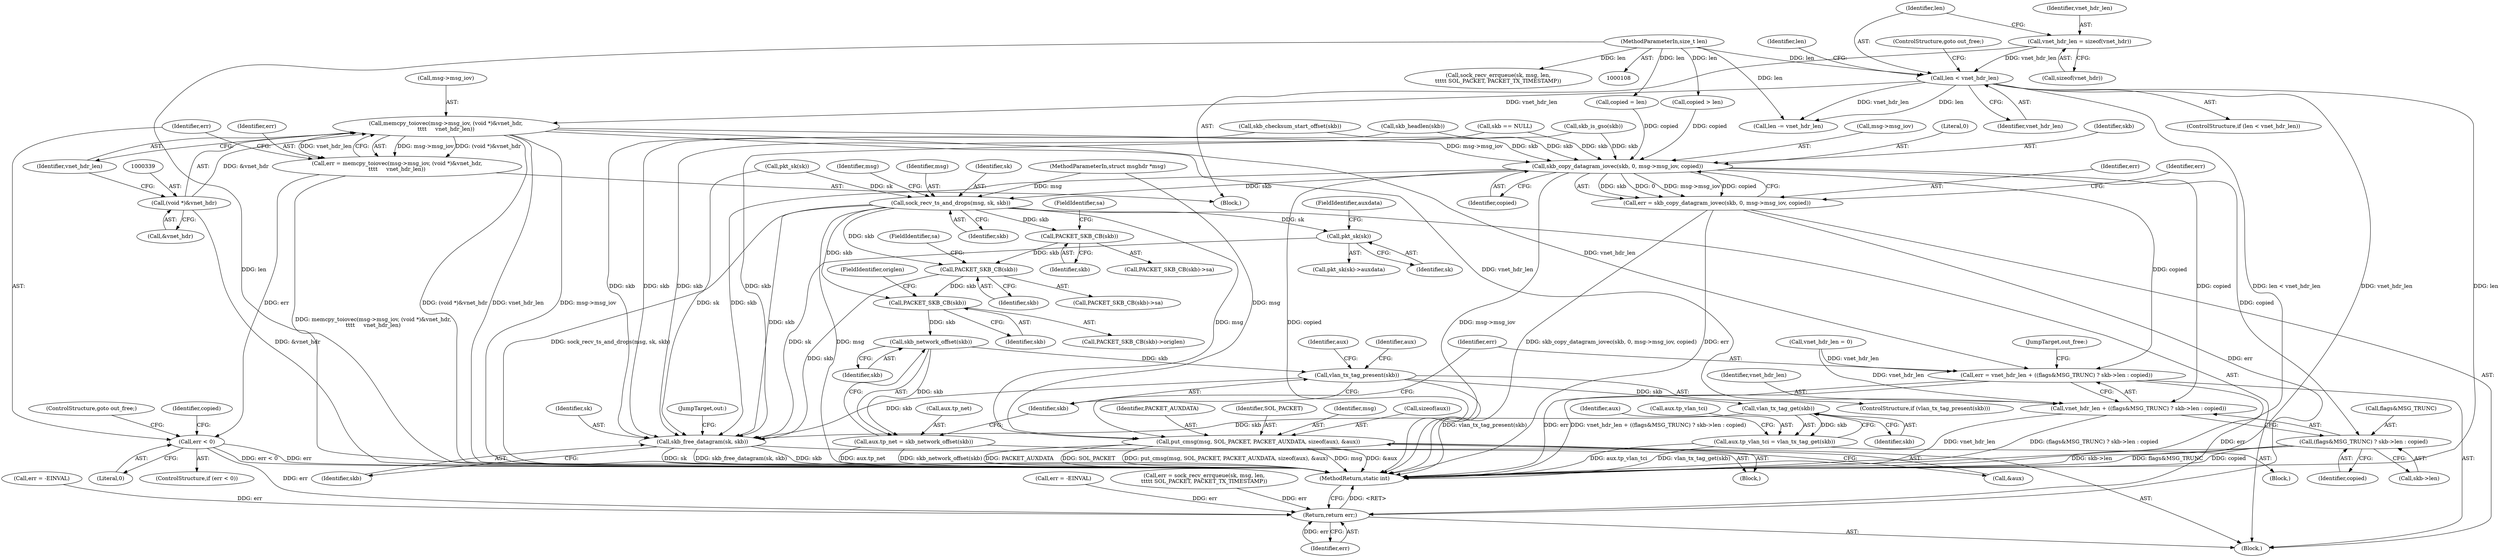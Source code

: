 digraph "0_linux_f3d3342602f8bcbf37d7c46641cb9bca7618eb1c_26@API" {
"1000334" [label="(Call,memcpy_toiovec(msg->msg_iov, (void *)&vnet_hdr,\n\t\t\t\t     vnet_hdr_len))"];
"1000338" [label="(Call,(void *)&vnet_hdr)"];
"1000203" [label="(Call,len < vnet_hdr_len)"];
"1000112" [label="(MethodParameterIn,size_t len)"];
"1000198" [label="(Call,vnet_hdr_len = sizeof(vnet_hdr))"];
"1000332" [label="(Call,err = memcpy_toiovec(msg->msg_iov, (void *)&vnet_hdr,\n\t\t\t\t     vnet_hdr_len))"];
"1000344" [label="(Call,err < 0)"];
"1000525" [label="(Return,return err;)"];
"1000368" [label="(Call,skb_copy_datagram_iovec(skb, 0, msg->msg_iov, copied))"];
"1000366" [label="(Call,err = skb_copy_datagram_iovec(skb, 0, msg->msg_iov, copied))"];
"1000378" [label="(Call,sock_recv_ts_and_drops(msg, sk, skb))"];
"1000408" [label="(Call,PACKET_SKB_CB(skb))"];
"1000418" [label="(Call,PACKET_SKB_CB(skb))"];
"1000452" [label="(Call,PACKET_SKB_CB(skb))"];
"1000471" [label="(Call,skb_network_offset(skb))"];
"1000467" [label="(Call,aux.tp_net = skb_network_offset(skb))"];
"1000474" [label="(Call,vlan_tx_tag_present(skb))"];
"1000481" [label="(Call,vlan_tx_tag_get(skb))"];
"1000477" [label="(Call,aux.tp_vlan_tci = vlan_tx_tag_get(skb))"];
"1000521" [label="(Call,skb_free_datagram(sk, skb))"];
"1000426" [label="(Call,pkt_sk(sk))"];
"1000500" [label="(Call,put_cmsg(msg, SOL_PACKET, PACKET_AUXDATA, sizeof(aux), &aux))"];
"1000508" [label="(Call,err = vnet_hdr_len + ((flags&MSG_TRUNC) ? skb->len : copied))"];
"1000510" [label="(Call,vnet_hdr_len + ((flags&MSG_TRUNC) ? skb->len : copied))"];
"1000512" [label="(Call,(flags&MSG_TRUNC) ? skb->len : copied)"];
"1000481" [label="(Call,vlan_tx_tag_get(skb))"];
"1000503" [label="(Identifier,PACKET_AUXDATA)"];
"1000369" [label="(Identifier,skb)"];
"1000451" [label="(Call,PACKET_SKB_CB(skb)->origlen)"];
"1000371" [label="(Call,msg->msg_iov)"];
"1000513" [label="(Call,flags&MSG_TRUNC)"];
"1000125" [label="(Call,vnet_hdr_len = 0)"];
"1000202" [label="(ControlStructure,if (len < vnet_hdr_len))"];
"1000420" [label="(FieldIdentifier,sa)"];
"1000200" [label="(Call,sizeof(vnet_hdr))"];
"1000492" [label="(Identifier,aux)"];
"1000524" [label="(JumpTarget,out:)"];
"1000354" [label="(Call,copied > len)"];
"1000187" [label="(Call,pkt_sk(sk))"];
"1000417" [label="(Call,PACKET_SKB_CB(skb)->sa)"];
"1000478" [label="(Call,aux.tp_vlan_tci)"];
"1000510" [label="(Call,vnet_hdr_len + ((flags&MSG_TRUNC) ? skb->len : copied))"];
"1000111" [label="(MethodParameterIn,struct msghdr *msg)"];
"1000203" [label="(Call,len < vnet_hdr_len)"];
"1000335" [label="(Call,msg->msg_iov)"];
"1000190" [label="(Block,)"];
"1000349" [label="(Identifier,copied)"];
"1000506" [label="(Call,&aux)"];
"1000512" [label="(Call,(flags&MSG_TRUNC) ? skb->len : copied)"];
"1000114" [label="(Block,)"];
"1000342" [label="(Identifier,vnet_hdr_len)"];
"1000473" [label="(ControlStructure,if (vlan_tx_tag_present(skb)))"];
"1000516" [label="(Call,skb->len)"];
"1000453" [label="(Identifier,skb)"];
"1000346" [label="(Literal,0)"];
"1000419" [label="(Identifier,skb)"];
"1000511" [label="(Identifier,vnet_hdr_len)"];
"1000427" [label="(Identifier,sk)"];
"1000198" [label="(Call,vnet_hdr_len = sizeof(vnet_hdr))"];
"1000384" [label="(Identifier,msg)"];
"1000410" [label="(FieldIdentifier,sa)"];
"1000334" [label="(Call,memcpy_toiovec(msg->msg_iov, (void *)&vnet_hdr,\n\t\t\t\t     vnet_hdr_len))"];
"1000194" [label="(Call,err = -EINVAL)"];
"1000471" [label="(Call,skb_network_offset(skb))"];
"1000525" [label="(Return,return err;)"];
"1000485" [label="(Identifier,aux)"];
"1000345" [label="(Identifier,err)"];
"1000344" [label="(Call,err < 0)"];
"1000347" [label="(ControlStructure,goto out_free;)"];
"1000408" [label="(Call,PACKET_SKB_CB(skb))"];
"1000409" [label="(Identifier,skb)"];
"1000381" [label="(Identifier,skb)"];
"1000343" [label="(ControlStructure,if (err < 0))"];
"1000205" [label="(Identifier,vnet_hdr_len)"];
"1000521" [label="(Call,skb_free_datagram(sk, skb))"];
"1000527" [label="(MethodReturn,static int)"];
"1000425" [label="(Call,pkt_sk(sk)->auxdata)"];
"1000366" [label="(Call,err = skb_copy_datagram_iovec(skb, 0, msg->msg_iov, copied))"];
"1000370" [label="(Literal,0)"];
"1000426" [label="(Call,pkt_sk(sk))"];
"1000523" [label="(Identifier,skb)"];
"1000476" [label="(Block,)"];
"1000429" [label="(Block,)"];
"1000502" [label="(Identifier,SOL_PACKET)"];
"1000368" [label="(Call,skb_copy_datagram_iovec(skb, 0, msg->msg_iov, copied))"];
"1000204" [label="(Identifier,len)"];
"1000520" [label="(JumpTarget,out_free:)"];
"1000310" [label="(Call,skb_checksum_start_offset(skb))"];
"1000206" [label="(ControlStructure,goto out_free;)"];
"1000522" [label="(Identifier,sk)"];
"1000452" [label="(Call,PACKET_SKB_CB(skb))"];
"1000454" [label="(FieldIdentifier,origlen)"];
"1000378" [label="(Call,sock_recv_ts_and_drops(msg, sk, skb))"];
"1000501" [label="(Identifier,msg)"];
"1000467" [label="(Call,aux.tp_net = skb_network_offset(skb))"];
"1000223" [label="(Call,skb_headlen(skb))"];
"1000428" [label="(FieldIdentifier,auxdata)"];
"1000333" [label="(Identifier,err)"];
"1000199" [label="(Identifier,vnet_hdr_len)"];
"1000508" [label="(Call,err = vnet_hdr_len + ((flags&MSG_TRUNC) ? skb->len : copied))"];
"1000468" [label="(Call,aux.tp_net)"];
"1000211" [label="(Call,skb_is_gso(skb))"];
"1000367" [label="(Identifier,err)"];
"1000418" [label="(Call,PACKET_SKB_CB(skb))"];
"1000475" [label="(Identifier,skb)"];
"1000112" [label="(MethodParameterIn,size_t len)"];
"1000161" [label="(Call,err = sock_recv_errqueue(sk, msg, len,\n\t\t\t\t\t SOL_PACKET, PACKET_TX_TIMESTAMP))"];
"1000374" [label="(Identifier,copied)"];
"1000472" [label="(Identifier,skb)"];
"1000376" [label="(Identifier,err)"];
"1000519" [label="(Identifier,copied)"];
"1000207" [label="(Call,len -= vnet_hdr_len)"];
"1000163" [label="(Call,sock_recv_errqueue(sk, msg, len,\n\t\t\t\t\t SOL_PACKET, PACKET_TX_TIMESTAMP))"];
"1000128" [label="(Call,err = -EINVAL)"];
"1000474" [label="(Call,vlan_tx_tag_present(skb))"];
"1000379" [label="(Identifier,msg)"];
"1000208" [label="(Identifier,len)"];
"1000500" [label="(Call,put_cmsg(msg, SOL_PACKET, PACKET_AUXDATA, sizeof(aux), &aux))"];
"1000340" [label="(Call,&vnet_hdr)"];
"1000338" [label="(Call,(void *)&vnet_hdr)"];
"1000358" [label="(Call,copied = len)"];
"1000380" [label="(Identifier,sk)"];
"1000509" [label="(Identifier,err)"];
"1000407" [label="(Call,PACKET_SKB_CB(skb)->sa)"];
"1000181" [label="(Call,skb == NULL)"];
"1000332" [label="(Call,err = memcpy_toiovec(msg->msg_iov, (void *)&vnet_hdr,\n\t\t\t\t     vnet_hdr_len))"];
"1000482" [label="(Identifier,skb)"];
"1000504" [label="(Call,sizeof(aux))"];
"1000479" [label="(Identifier,aux)"];
"1000477" [label="(Call,aux.tp_vlan_tci = vlan_tx_tag_get(skb))"];
"1000526" [label="(Identifier,err)"];
"1000334" -> "1000332"  [label="AST: "];
"1000334" -> "1000342"  [label="CFG: "];
"1000335" -> "1000334"  [label="AST: "];
"1000338" -> "1000334"  [label="AST: "];
"1000342" -> "1000334"  [label="AST: "];
"1000332" -> "1000334"  [label="CFG: "];
"1000334" -> "1000527"  [label="DDG: (void *)&vnet_hdr"];
"1000334" -> "1000527"  [label="DDG: vnet_hdr_len"];
"1000334" -> "1000527"  [label="DDG: msg->msg_iov"];
"1000334" -> "1000332"  [label="DDG: msg->msg_iov"];
"1000334" -> "1000332"  [label="DDG: (void *)&vnet_hdr"];
"1000334" -> "1000332"  [label="DDG: vnet_hdr_len"];
"1000338" -> "1000334"  [label="DDG: &vnet_hdr"];
"1000203" -> "1000334"  [label="DDG: vnet_hdr_len"];
"1000334" -> "1000368"  [label="DDG: msg->msg_iov"];
"1000334" -> "1000508"  [label="DDG: vnet_hdr_len"];
"1000334" -> "1000510"  [label="DDG: vnet_hdr_len"];
"1000338" -> "1000340"  [label="CFG: "];
"1000339" -> "1000338"  [label="AST: "];
"1000340" -> "1000338"  [label="AST: "];
"1000342" -> "1000338"  [label="CFG: "];
"1000338" -> "1000527"  [label="DDG: &vnet_hdr"];
"1000203" -> "1000202"  [label="AST: "];
"1000203" -> "1000205"  [label="CFG: "];
"1000204" -> "1000203"  [label="AST: "];
"1000205" -> "1000203"  [label="AST: "];
"1000206" -> "1000203"  [label="CFG: "];
"1000208" -> "1000203"  [label="CFG: "];
"1000203" -> "1000527"  [label="DDG: len < vnet_hdr_len"];
"1000203" -> "1000527"  [label="DDG: vnet_hdr_len"];
"1000203" -> "1000527"  [label="DDG: len"];
"1000112" -> "1000203"  [label="DDG: len"];
"1000198" -> "1000203"  [label="DDG: vnet_hdr_len"];
"1000203" -> "1000207"  [label="DDG: vnet_hdr_len"];
"1000203" -> "1000207"  [label="DDG: len"];
"1000112" -> "1000108"  [label="AST: "];
"1000112" -> "1000527"  [label="DDG: len"];
"1000112" -> "1000163"  [label="DDG: len"];
"1000112" -> "1000207"  [label="DDG: len"];
"1000112" -> "1000354"  [label="DDG: len"];
"1000112" -> "1000358"  [label="DDG: len"];
"1000198" -> "1000190"  [label="AST: "];
"1000198" -> "1000200"  [label="CFG: "];
"1000199" -> "1000198"  [label="AST: "];
"1000200" -> "1000198"  [label="AST: "];
"1000204" -> "1000198"  [label="CFG: "];
"1000332" -> "1000190"  [label="AST: "];
"1000333" -> "1000332"  [label="AST: "];
"1000345" -> "1000332"  [label="CFG: "];
"1000332" -> "1000527"  [label="DDG: memcpy_toiovec(msg->msg_iov, (void *)&vnet_hdr,\n\t\t\t\t     vnet_hdr_len)"];
"1000332" -> "1000344"  [label="DDG: err"];
"1000344" -> "1000343"  [label="AST: "];
"1000344" -> "1000346"  [label="CFG: "];
"1000345" -> "1000344"  [label="AST: "];
"1000346" -> "1000344"  [label="AST: "];
"1000347" -> "1000344"  [label="CFG: "];
"1000349" -> "1000344"  [label="CFG: "];
"1000344" -> "1000527"  [label="DDG: err < 0"];
"1000344" -> "1000527"  [label="DDG: err"];
"1000344" -> "1000525"  [label="DDG: err"];
"1000525" -> "1000114"  [label="AST: "];
"1000525" -> "1000526"  [label="CFG: "];
"1000526" -> "1000525"  [label="AST: "];
"1000527" -> "1000525"  [label="CFG: "];
"1000525" -> "1000527"  [label="DDG: <RET>"];
"1000526" -> "1000525"  [label="DDG: err"];
"1000508" -> "1000525"  [label="DDG: err"];
"1000194" -> "1000525"  [label="DDG: err"];
"1000128" -> "1000525"  [label="DDG: err"];
"1000366" -> "1000525"  [label="DDG: err"];
"1000161" -> "1000525"  [label="DDG: err"];
"1000368" -> "1000366"  [label="AST: "];
"1000368" -> "1000374"  [label="CFG: "];
"1000369" -> "1000368"  [label="AST: "];
"1000370" -> "1000368"  [label="AST: "];
"1000371" -> "1000368"  [label="AST: "];
"1000374" -> "1000368"  [label="AST: "];
"1000366" -> "1000368"  [label="CFG: "];
"1000368" -> "1000527"  [label="DDG: copied"];
"1000368" -> "1000527"  [label="DDG: msg->msg_iov"];
"1000368" -> "1000366"  [label="DDG: skb"];
"1000368" -> "1000366"  [label="DDG: 0"];
"1000368" -> "1000366"  [label="DDG: msg->msg_iov"];
"1000368" -> "1000366"  [label="DDG: copied"];
"1000181" -> "1000368"  [label="DDG: skb"];
"1000310" -> "1000368"  [label="DDG: skb"];
"1000211" -> "1000368"  [label="DDG: skb"];
"1000223" -> "1000368"  [label="DDG: skb"];
"1000354" -> "1000368"  [label="DDG: copied"];
"1000358" -> "1000368"  [label="DDG: copied"];
"1000368" -> "1000378"  [label="DDG: skb"];
"1000368" -> "1000508"  [label="DDG: copied"];
"1000368" -> "1000510"  [label="DDG: copied"];
"1000368" -> "1000512"  [label="DDG: copied"];
"1000368" -> "1000521"  [label="DDG: skb"];
"1000366" -> "1000114"  [label="AST: "];
"1000367" -> "1000366"  [label="AST: "];
"1000376" -> "1000366"  [label="CFG: "];
"1000366" -> "1000527"  [label="DDG: skb_copy_datagram_iovec(skb, 0, msg->msg_iov, copied)"];
"1000366" -> "1000527"  [label="DDG: err"];
"1000378" -> "1000114"  [label="AST: "];
"1000378" -> "1000381"  [label="CFG: "];
"1000379" -> "1000378"  [label="AST: "];
"1000380" -> "1000378"  [label="AST: "];
"1000381" -> "1000378"  [label="AST: "];
"1000384" -> "1000378"  [label="CFG: "];
"1000378" -> "1000527"  [label="DDG: msg"];
"1000378" -> "1000527"  [label="DDG: sock_recv_ts_and_drops(msg, sk, skb)"];
"1000111" -> "1000378"  [label="DDG: msg"];
"1000187" -> "1000378"  [label="DDG: sk"];
"1000378" -> "1000408"  [label="DDG: skb"];
"1000378" -> "1000418"  [label="DDG: skb"];
"1000378" -> "1000426"  [label="DDG: sk"];
"1000378" -> "1000452"  [label="DDG: skb"];
"1000378" -> "1000500"  [label="DDG: msg"];
"1000378" -> "1000521"  [label="DDG: skb"];
"1000408" -> "1000407"  [label="AST: "];
"1000408" -> "1000409"  [label="CFG: "];
"1000409" -> "1000408"  [label="AST: "];
"1000410" -> "1000408"  [label="CFG: "];
"1000408" -> "1000418"  [label="DDG: skb"];
"1000418" -> "1000417"  [label="AST: "];
"1000418" -> "1000419"  [label="CFG: "];
"1000419" -> "1000418"  [label="AST: "];
"1000420" -> "1000418"  [label="CFG: "];
"1000418" -> "1000452"  [label="DDG: skb"];
"1000418" -> "1000521"  [label="DDG: skb"];
"1000452" -> "1000451"  [label="AST: "];
"1000452" -> "1000453"  [label="CFG: "];
"1000453" -> "1000452"  [label="AST: "];
"1000454" -> "1000452"  [label="CFG: "];
"1000452" -> "1000471"  [label="DDG: skb"];
"1000471" -> "1000467"  [label="AST: "];
"1000471" -> "1000472"  [label="CFG: "];
"1000472" -> "1000471"  [label="AST: "];
"1000467" -> "1000471"  [label="CFG: "];
"1000471" -> "1000467"  [label="DDG: skb"];
"1000471" -> "1000474"  [label="DDG: skb"];
"1000467" -> "1000429"  [label="AST: "];
"1000468" -> "1000467"  [label="AST: "];
"1000475" -> "1000467"  [label="CFG: "];
"1000467" -> "1000527"  [label="DDG: aux.tp_net"];
"1000467" -> "1000527"  [label="DDG: skb_network_offset(skb)"];
"1000474" -> "1000473"  [label="AST: "];
"1000474" -> "1000475"  [label="CFG: "];
"1000475" -> "1000474"  [label="AST: "];
"1000479" -> "1000474"  [label="CFG: "];
"1000492" -> "1000474"  [label="CFG: "];
"1000474" -> "1000527"  [label="DDG: vlan_tx_tag_present(skb)"];
"1000474" -> "1000481"  [label="DDG: skb"];
"1000474" -> "1000521"  [label="DDG: skb"];
"1000481" -> "1000477"  [label="AST: "];
"1000481" -> "1000482"  [label="CFG: "];
"1000482" -> "1000481"  [label="AST: "];
"1000477" -> "1000481"  [label="CFG: "];
"1000481" -> "1000477"  [label="DDG: skb"];
"1000481" -> "1000521"  [label="DDG: skb"];
"1000477" -> "1000476"  [label="AST: "];
"1000478" -> "1000477"  [label="AST: "];
"1000485" -> "1000477"  [label="CFG: "];
"1000477" -> "1000527"  [label="DDG: vlan_tx_tag_get(skb)"];
"1000477" -> "1000527"  [label="DDG: aux.tp_vlan_tci"];
"1000521" -> "1000114"  [label="AST: "];
"1000521" -> "1000523"  [label="CFG: "];
"1000522" -> "1000521"  [label="AST: "];
"1000523" -> "1000521"  [label="AST: "];
"1000524" -> "1000521"  [label="CFG: "];
"1000521" -> "1000527"  [label="DDG: sk"];
"1000521" -> "1000527"  [label="DDG: skb_free_datagram(sk, skb)"];
"1000521" -> "1000527"  [label="DDG: skb"];
"1000187" -> "1000521"  [label="DDG: sk"];
"1000426" -> "1000521"  [label="DDG: sk"];
"1000310" -> "1000521"  [label="DDG: skb"];
"1000211" -> "1000521"  [label="DDG: skb"];
"1000181" -> "1000521"  [label="DDG: skb"];
"1000223" -> "1000521"  [label="DDG: skb"];
"1000426" -> "1000425"  [label="AST: "];
"1000426" -> "1000427"  [label="CFG: "];
"1000427" -> "1000426"  [label="AST: "];
"1000428" -> "1000426"  [label="CFG: "];
"1000500" -> "1000429"  [label="AST: "];
"1000500" -> "1000506"  [label="CFG: "];
"1000501" -> "1000500"  [label="AST: "];
"1000502" -> "1000500"  [label="AST: "];
"1000503" -> "1000500"  [label="AST: "];
"1000504" -> "1000500"  [label="AST: "];
"1000506" -> "1000500"  [label="AST: "];
"1000509" -> "1000500"  [label="CFG: "];
"1000500" -> "1000527"  [label="DDG: &aux"];
"1000500" -> "1000527"  [label="DDG: PACKET_AUXDATA"];
"1000500" -> "1000527"  [label="DDG: SOL_PACKET"];
"1000500" -> "1000527"  [label="DDG: put_cmsg(msg, SOL_PACKET, PACKET_AUXDATA, sizeof(aux), &aux)"];
"1000500" -> "1000527"  [label="DDG: msg"];
"1000111" -> "1000500"  [label="DDG: msg"];
"1000508" -> "1000114"  [label="AST: "];
"1000508" -> "1000510"  [label="CFG: "];
"1000509" -> "1000508"  [label="AST: "];
"1000510" -> "1000508"  [label="AST: "];
"1000520" -> "1000508"  [label="CFG: "];
"1000508" -> "1000527"  [label="DDG: err"];
"1000508" -> "1000527"  [label="DDG: vnet_hdr_len + ((flags&MSG_TRUNC) ? skb->len : copied)"];
"1000125" -> "1000508"  [label="DDG: vnet_hdr_len"];
"1000510" -> "1000512"  [label="CFG: "];
"1000511" -> "1000510"  [label="AST: "];
"1000512" -> "1000510"  [label="AST: "];
"1000510" -> "1000527"  [label="DDG: vnet_hdr_len"];
"1000510" -> "1000527"  [label="DDG: (flags&MSG_TRUNC) ? skb->len : copied"];
"1000125" -> "1000510"  [label="DDG: vnet_hdr_len"];
"1000512" -> "1000516"  [label="CFG: "];
"1000512" -> "1000519"  [label="CFG: "];
"1000513" -> "1000512"  [label="AST: "];
"1000516" -> "1000512"  [label="AST: "];
"1000519" -> "1000512"  [label="AST: "];
"1000512" -> "1000527"  [label="DDG: flags&MSG_TRUNC"];
"1000512" -> "1000527"  [label="DDG: copied"];
"1000512" -> "1000527"  [label="DDG: skb->len"];
}
